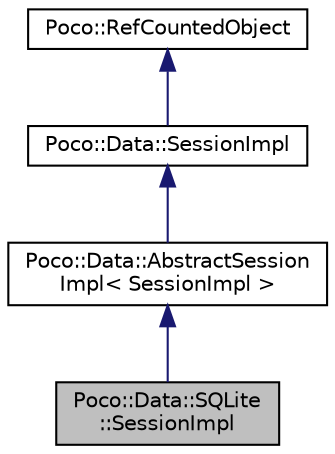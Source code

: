 digraph "Poco::Data::SQLite::SessionImpl"
{
 // LATEX_PDF_SIZE
  edge [fontname="Helvetica",fontsize="10",labelfontname="Helvetica",labelfontsize="10"];
  node [fontname="Helvetica",fontsize="10",shape=record];
  Node1 [label="Poco::Data::SQLite\l::SessionImpl",height=0.2,width=0.4,color="black", fillcolor="grey75", style="filled", fontcolor="black",tooltip="Implements SessionImpl interface."];
  Node2 -> Node1 [dir="back",color="midnightblue",fontsize="10",style="solid",fontname="Helvetica"];
  Node2 [label="Poco::Data::AbstractSession\lImpl\< SessionImpl \>",height=0.2,width=0.4,color="black", fillcolor="white", style="filled",URL="$classPoco_1_1Data_1_1AbstractSessionImpl.html",tooltip=" "];
  Node3 -> Node2 [dir="back",color="midnightblue",fontsize="10",style="solid",fontname="Helvetica"];
  Node3 [label="Poco::Data::SessionImpl",height=0.2,width=0.4,color="black", fillcolor="white", style="filled",URL="$classPoco_1_1Data_1_1SessionImpl.html",tooltip=" "];
  Node4 -> Node3 [dir="back",color="midnightblue",fontsize="10",style="solid",fontname="Helvetica"];
  Node4 [label="Poco::RefCountedObject",height=0.2,width=0.4,color="black", fillcolor="white", style="filled",URL="$classPoco_1_1RefCountedObject.html",tooltip=" "];
}
